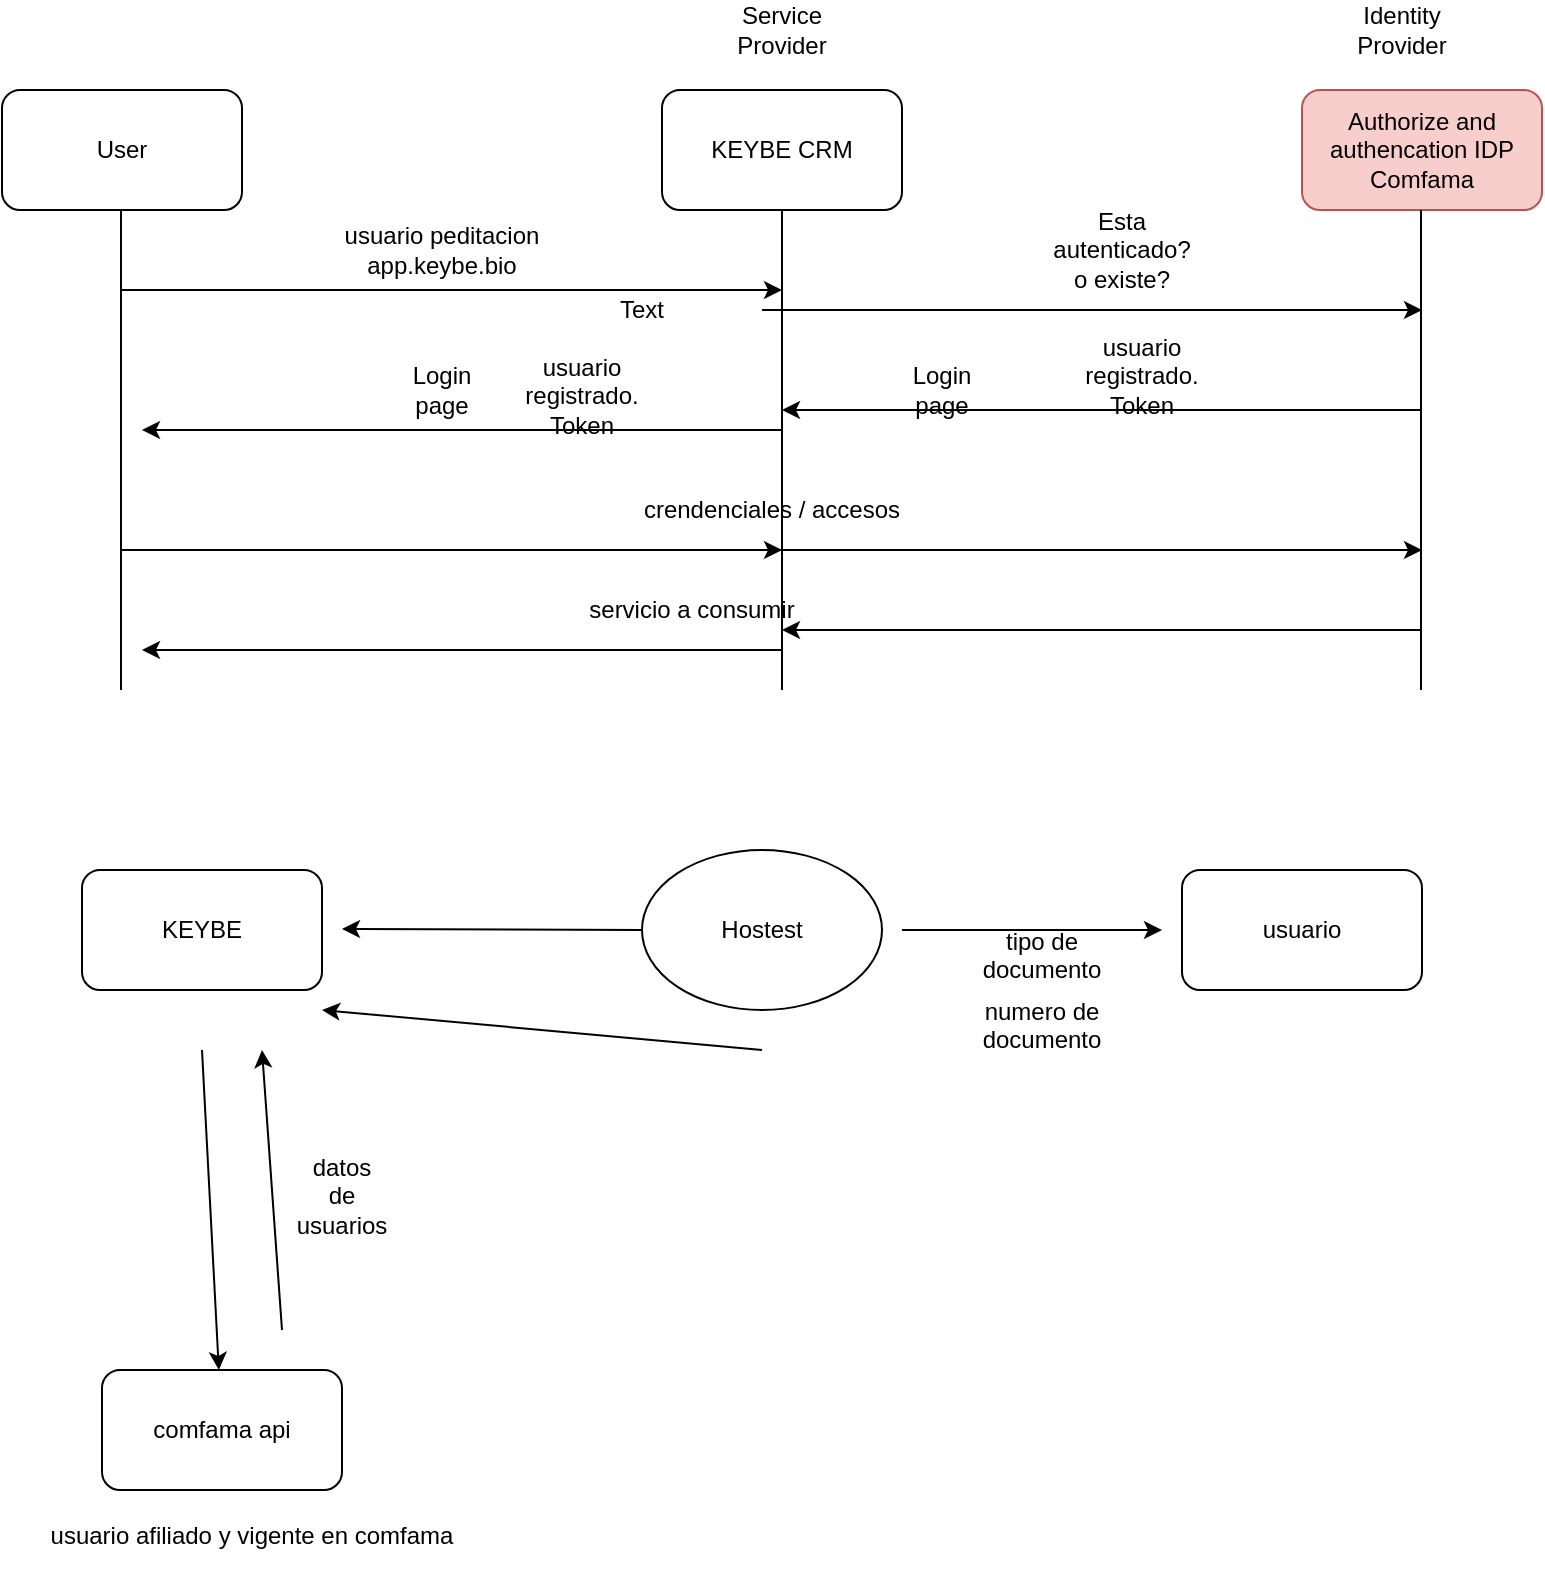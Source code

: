 <mxfile version="13.6.2" type="github">
  <diagram id="ZWVUAkutEbxDgf1W69uN" name="Page-1">
    <mxGraphModel dx="1888" dy="512" grid="1" gridSize="10" guides="1" tooltips="1" connect="1" arrows="1" fold="1" page="1" pageScale="1" pageWidth="850" pageHeight="1100" math="0" shadow="0">
      <root>
        <mxCell id="0" />
        <mxCell id="1" parent="0" />
        <mxCell id="k6UncSOy2LOsXlVmriAz-1" value="User" style="rounded=1;whiteSpace=wrap;html=1;" vertex="1" parent="1">
          <mxGeometry x="-780" y="70" width="120" height="60" as="geometry" />
        </mxCell>
        <mxCell id="k6UncSOy2LOsXlVmriAz-2" value="KEYBE CRM" style="rounded=1;whiteSpace=wrap;html=1;" vertex="1" parent="1">
          <mxGeometry x="-450" y="70" width="120" height="60" as="geometry" />
        </mxCell>
        <mxCell id="k6UncSOy2LOsXlVmriAz-3" value="Authorize and authencation IDP Comfama" style="rounded=1;whiteSpace=wrap;html=1;fillColor=#f8cecc;strokeColor=#b85450;" vertex="1" parent="1">
          <mxGeometry x="-130" y="70" width="120" height="60" as="geometry" />
        </mxCell>
        <mxCell id="k6UncSOy2LOsXlVmriAz-4" value="" style="endArrow=none;html=1;" edge="1" parent="1">
          <mxGeometry width="50" height="50" relative="1" as="geometry">
            <mxPoint x="-720.5" y="370" as="sourcePoint" />
            <mxPoint x="-720.5" y="130" as="targetPoint" />
            <Array as="points">
              <mxPoint x="-720.5" y="270" />
            </Array>
          </mxGeometry>
        </mxCell>
        <mxCell id="k6UncSOy2LOsXlVmriAz-5" value="" style="endArrow=none;html=1;" edge="1" parent="1">
          <mxGeometry width="50" height="50" relative="1" as="geometry">
            <mxPoint x="-390" y="370" as="sourcePoint" />
            <mxPoint x="-390" y="130" as="targetPoint" />
            <Array as="points">
              <mxPoint x="-390" y="270" />
            </Array>
          </mxGeometry>
        </mxCell>
        <mxCell id="k6UncSOy2LOsXlVmriAz-6" value="" style="endArrow=none;html=1;" edge="1" parent="1">
          <mxGeometry width="50" height="50" relative="1" as="geometry">
            <mxPoint x="-70.5" y="370" as="sourcePoint" />
            <mxPoint x="-70.5" y="130" as="targetPoint" />
            <Array as="points">
              <mxPoint x="-70.5" y="270" />
            </Array>
          </mxGeometry>
        </mxCell>
        <mxCell id="k6UncSOy2LOsXlVmriAz-7" value="Service Provider" style="text;html=1;strokeColor=none;fillColor=none;align=center;verticalAlign=middle;whiteSpace=wrap;rounded=0;" vertex="1" parent="1">
          <mxGeometry x="-410" y="30" width="40" height="20" as="geometry" />
        </mxCell>
        <mxCell id="k6UncSOy2LOsXlVmriAz-8" value="Identity Provider" style="text;html=1;strokeColor=none;fillColor=none;align=center;verticalAlign=middle;whiteSpace=wrap;rounded=0;" vertex="1" parent="1">
          <mxGeometry x="-100" y="30" width="40" height="20" as="geometry" />
        </mxCell>
        <mxCell id="k6UncSOy2LOsXlVmriAz-9" value="" style="endArrow=classic;html=1;" edge="1" parent="1">
          <mxGeometry width="50" height="50" relative="1" as="geometry">
            <mxPoint x="-720" y="170" as="sourcePoint" />
            <mxPoint x="-390" y="170" as="targetPoint" />
            <Array as="points">
              <mxPoint x="-630" y="170" />
            </Array>
          </mxGeometry>
        </mxCell>
        <mxCell id="k6UncSOy2LOsXlVmriAz-10" value="" style="endArrow=classic;html=1;" edge="1" parent="1">
          <mxGeometry width="50" height="50" relative="1" as="geometry">
            <mxPoint x="-400" y="180" as="sourcePoint" />
            <mxPoint x="-70" y="180" as="targetPoint" />
            <Array as="points">
              <mxPoint x="-310" y="180" />
            </Array>
          </mxGeometry>
        </mxCell>
        <mxCell id="k6UncSOy2LOsXlVmriAz-11" value="" style="endArrow=classic;html=1;" edge="1" parent="1">
          <mxGeometry width="50" height="50" relative="1" as="geometry">
            <mxPoint x="-70" y="230" as="sourcePoint" />
            <mxPoint x="-390" y="230" as="targetPoint" />
            <Array as="points">
              <mxPoint x="-300" y="230" />
            </Array>
          </mxGeometry>
        </mxCell>
        <mxCell id="k6UncSOy2LOsXlVmriAz-12" value="" style="endArrow=classic;html=1;" edge="1" parent="1">
          <mxGeometry width="50" height="50" relative="1" as="geometry">
            <mxPoint x="-390" y="240" as="sourcePoint" />
            <mxPoint x="-710" y="240" as="targetPoint" />
            <Array as="points">
              <mxPoint x="-620" y="240" />
            </Array>
          </mxGeometry>
        </mxCell>
        <mxCell id="k6UncSOy2LOsXlVmriAz-13" value="" style="endArrow=classic;html=1;" edge="1" parent="1">
          <mxGeometry width="50" height="50" relative="1" as="geometry">
            <mxPoint x="-720" y="300" as="sourcePoint" />
            <mxPoint x="-390" y="300" as="targetPoint" />
            <Array as="points">
              <mxPoint x="-630" y="300" />
            </Array>
          </mxGeometry>
        </mxCell>
        <mxCell id="k6UncSOy2LOsXlVmriAz-14" value="" style="endArrow=classic;html=1;" edge="1" parent="1">
          <mxGeometry width="50" height="50" relative="1" as="geometry">
            <mxPoint x="-400" y="300" as="sourcePoint" />
            <mxPoint x="-70" y="300" as="targetPoint" />
            <Array as="points">
              <mxPoint x="-310" y="300" />
            </Array>
          </mxGeometry>
        </mxCell>
        <mxCell id="k6UncSOy2LOsXlVmriAz-15" value="" style="endArrow=classic;html=1;" edge="1" parent="1">
          <mxGeometry width="50" height="50" relative="1" as="geometry">
            <mxPoint x="-70" y="340" as="sourcePoint" />
            <mxPoint x="-390" y="340" as="targetPoint" />
            <Array as="points">
              <mxPoint x="-300" y="340" />
            </Array>
          </mxGeometry>
        </mxCell>
        <mxCell id="k6UncSOy2LOsXlVmriAz-16" value="" style="endArrow=classic;html=1;" edge="1" parent="1">
          <mxGeometry width="50" height="50" relative="1" as="geometry">
            <mxPoint x="-390" y="350" as="sourcePoint" />
            <mxPoint x="-710" y="350" as="targetPoint" />
            <Array as="points">
              <mxPoint x="-620" y="350" />
            </Array>
          </mxGeometry>
        </mxCell>
        <mxCell id="k6UncSOy2LOsXlVmriAz-17" value="&lt;div&gt;usuario peditacion&lt;/div&gt;&lt;div&gt;app.keybe.bio&lt;br&gt;&lt;/div&gt;" style="text;html=1;strokeColor=none;fillColor=none;align=center;verticalAlign=middle;whiteSpace=wrap;rounded=0;" vertex="1" parent="1">
          <mxGeometry x="-630" y="140" width="140" height="20" as="geometry" />
        </mxCell>
        <mxCell id="k6UncSOy2LOsXlVmriAz-18" value="Esta autenticado? o existe? " style="text;html=1;strokeColor=none;fillColor=none;align=center;verticalAlign=middle;whiteSpace=wrap;rounded=0;" vertex="1" parent="1">
          <mxGeometry x="-240" y="140" width="40" height="20" as="geometry" />
        </mxCell>
        <mxCell id="k6UncSOy2LOsXlVmriAz-19" value="Login page " style="text;html=1;strokeColor=none;fillColor=none;align=center;verticalAlign=middle;whiteSpace=wrap;rounded=0;" vertex="1" parent="1">
          <mxGeometry x="-330" y="210" width="40" height="20" as="geometry" />
        </mxCell>
        <mxCell id="k6UncSOy2LOsXlVmriAz-20" value="Login page " style="text;html=1;strokeColor=none;fillColor=none;align=center;verticalAlign=middle;whiteSpace=wrap;rounded=0;" vertex="1" parent="1">
          <mxGeometry x="-580" y="210" width="40" height="20" as="geometry" />
        </mxCell>
        <mxCell id="k6UncSOy2LOsXlVmriAz-21" value="&lt;div&gt;usuario registrado.&lt;/div&gt;&lt;div&gt;Token&lt;/div&gt;&lt;div&gt;&lt;br&gt;&lt;/div&gt;" style="text;html=1;strokeColor=none;fillColor=none;align=center;verticalAlign=middle;whiteSpace=wrap;rounded=0;" vertex="1" parent="1">
          <mxGeometry x="-230" y="210" width="40" height="20" as="geometry" />
        </mxCell>
        <mxCell id="k6UncSOy2LOsXlVmriAz-22" value="&lt;div&gt;usuario registrado.&lt;/div&gt;&lt;div&gt;Token&lt;/div&gt;&lt;div&gt;&lt;br&gt;&lt;/div&gt;" style="text;html=1;strokeColor=none;fillColor=none;align=center;verticalAlign=middle;whiteSpace=wrap;rounded=0;" vertex="1" parent="1">
          <mxGeometry x="-510" y="220" width="40" height="20" as="geometry" />
        </mxCell>
        <mxCell id="k6UncSOy2LOsXlVmriAz-24" value="crendenciales / accesos" style="text;html=1;strokeColor=none;fillColor=none;align=center;verticalAlign=middle;whiteSpace=wrap;rounded=0;" vertex="1" parent="1">
          <mxGeometry x="-550" y="270" width="310" height="20" as="geometry" />
        </mxCell>
        <mxCell id="k6UncSOy2LOsXlVmriAz-25" value="servicio a consumir" style="text;html=1;strokeColor=none;fillColor=none;align=center;verticalAlign=middle;whiteSpace=wrap;rounded=0;" vertex="1" parent="1">
          <mxGeometry x="-600" y="320" width="330" height="20" as="geometry" />
        </mxCell>
        <mxCell id="k6UncSOy2LOsXlVmriAz-26" value="KEYBE" style="rounded=1;whiteSpace=wrap;html=1;" vertex="1" parent="1">
          <mxGeometry x="-740" y="460" width="120" height="60" as="geometry" />
        </mxCell>
        <mxCell id="k6UncSOy2LOsXlVmriAz-27" value="Hostest" style="ellipse;whiteSpace=wrap;html=1;" vertex="1" parent="1">
          <mxGeometry x="-460" y="450" width="120" height="80" as="geometry" />
        </mxCell>
        <mxCell id="k6UncSOy2LOsXlVmriAz-29" value="" style="endArrow=classic;html=1;exitX=0;exitY=0.5;exitDx=0;exitDy=0;" edge="1" parent="1" source="k6UncSOy2LOsXlVmriAz-27">
          <mxGeometry width="50" height="50" relative="1" as="geometry">
            <mxPoint x="-510" y="489.5" as="sourcePoint" />
            <mxPoint x="-610" y="489.5" as="targetPoint" />
          </mxGeometry>
        </mxCell>
        <mxCell id="k6UncSOy2LOsXlVmriAz-30" value="usuario" style="rounded=1;whiteSpace=wrap;html=1;" vertex="1" parent="1">
          <mxGeometry x="-190" y="460" width="120" height="60" as="geometry" />
        </mxCell>
        <mxCell id="k6UncSOy2LOsXlVmriAz-31" value="" style="endArrow=classic;html=1;" edge="1" parent="1">
          <mxGeometry width="50" height="50" relative="1" as="geometry">
            <mxPoint x="-330" y="490" as="sourcePoint" />
            <mxPoint x="-200" y="490" as="targetPoint" />
            <Array as="points">
              <mxPoint x="-200" y="490" />
            </Array>
          </mxGeometry>
        </mxCell>
        <mxCell id="k6UncSOy2LOsXlVmriAz-32" value="&lt;div&gt;tipo de documento&lt;/div&gt;&lt;div&gt;&lt;br&gt;&lt;/div&gt;" style="text;html=1;strokeColor=none;fillColor=none;align=center;verticalAlign=middle;whiteSpace=wrap;rounded=0;" vertex="1" parent="1">
          <mxGeometry x="-280" y="500" width="40" height="20" as="geometry" />
        </mxCell>
        <mxCell id="k6UncSOy2LOsXlVmriAz-33" value="&lt;div&gt;numero de documento&lt;/div&gt;&lt;div&gt;&lt;br&gt;&lt;/div&gt;" style="text;html=1;strokeColor=none;fillColor=none;align=center;verticalAlign=middle;whiteSpace=wrap;rounded=0;" vertex="1" parent="1">
          <mxGeometry x="-280" y="510" width="40" height="70" as="geometry" />
        </mxCell>
        <mxCell id="k6UncSOy2LOsXlVmriAz-34" value="" style="endArrow=classic;html=1;" edge="1" parent="1">
          <mxGeometry width="50" height="50" relative="1" as="geometry">
            <mxPoint x="-400" y="550" as="sourcePoint" />
            <mxPoint x="-620" y="530" as="targetPoint" />
          </mxGeometry>
        </mxCell>
        <mxCell id="k6UncSOy2LOsXlVmriAz-35" value="" style="endArrow=classic;html=1;" edge="1" parent="1" target="k6UncSOy2LOsXlVmriAz-36">
          <mxGeometry width="50" height="50" relative="1" as="geometry">
            <mxPoint x="-680" y="550" as="sourcePoint" />
            <mxPoint x="-690" y="660" as="targetPoint" />
          </mxGeometry>
        </mxCell>
        <mxCell id="k6UncSOy2LOsXlVmriAz-36" value="comfama api" style="rounded=1;whiteSpace=wrap;html=1;" vertex="1" parent="1">
          <mxGeometry x="-730" y="710" width="120" height="60" as="geometry" />
        </mxCell>
        <mxCell id="k6UncSOy2LOsXlVmriAz-37" value="" style="endArrow=classic;html=1;" edge="1" parent="1">
          <mxGeometry width="50" height="50" relative="1" as="geometry">
            <mxPoint x="-640" y="690" as="sourcePoint" />
            <mxPoint x="-650" y="550" as="targetPoint" />
          </mxGeometry>
        </mxCell>
        <mxCell id="k6UncSOy2LOsXlVmriAz-38" value="&lt;div&gt;datos de usuarios&lt;/div&gt;&lt;div&gt;&lt;br&gt;&lt;/div&gt;" style="text;html=1;strokeColor=none;fillColor=none;align=center;verticalAlign=middle;whiteSpace=wrap;rounded=0;" vertex="1" parent="1">
          <mxGeometry x="-630" y="620" width="40" height="20" as="geometry" />
        </mxCell>
        <mxCell id="k6UncSOy2LOsXlVmriAz-39" value="&lt;div&gt;usuario afiliado y vigente en comfama&lt;/div&gt;&lt;div&gt;&lt;br&gt;&lt;/div&gt;" style="text;html=1;strokeColor=none;fillColor=none;align=center;verticalAlign=middle;whiteSpace=wrap;rounded=0;" vertex="1" parent="1">
          <mxGeometry x="-780" y="790" width="250" height="20" as="geometry" />
        </mxCell>
        <mxCell id="k6UncSOy2LOsXlVmriAz-40" value="Text" style="text;html=1;strokeColor=none;fillColor=none;align=center;verticalAlign=middle;whiteSpace=wrap;rounded=0;" vertex="1" parent="1">
          <mxGeometry x="-480" y="170" width="40" height="20" as="geometry" />
        </mxCell>
      </root>
    </mxGraphModel>
  </diagram>
</mxfile>
